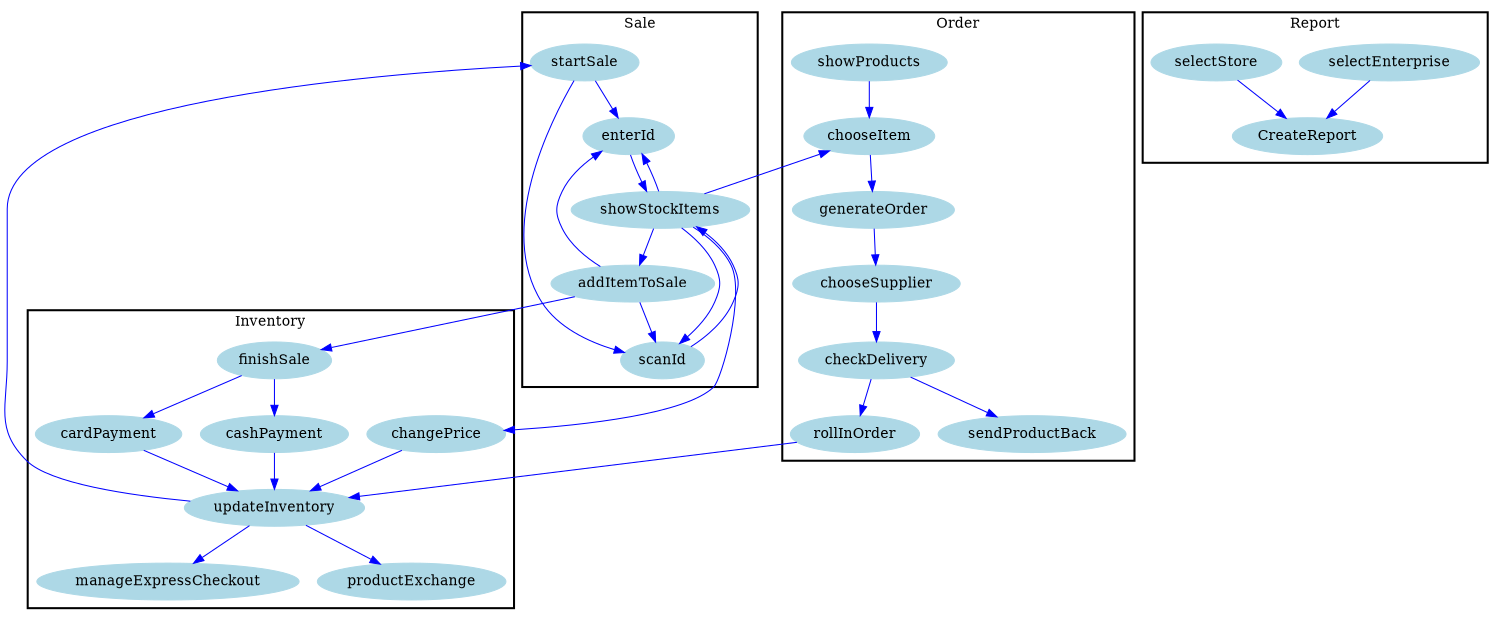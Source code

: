 /* ------------------------------------------------------------ */
/* created with bunch v3 */
/* Objective Function value = 1.0*/
/* ------------------------------------------------------------ */

digraph G {
size= "10,10";
rotate = 0;
subgraph cluster0 {
label = "Inventory";
color = black;
style = bold;

"changePrice"[label="changePrice",shape=ellipse,color=lightblue,fontcolor=black,style=filled];
"manageExpressCheckout"[label="manageExpressCheckout",shape=ellipse,color=lightblue,fontcolor=black,style=filled];
"productExchange"[label="productExchange",shape=ellipse,color=lightblue,fontcolor=black,style=filled];
"updateInventory"[label="updateInventory",shape=ellipse,color=lightblue,fontcolor=black,style=filled];
"cardPayment"[label="cardPayment",shape=ellipse,color=lightblue,fontcolor=black,style=filled];
"cashPayment"[label="cashPayment",shape=ellipse,color=lightblue,fontcolor=black,style=filled];
"finishSale"[label="finishSale",shape=ellipse,color=lightblue,fontcolor=black,style=filled];
}
subgraph cluster1 {
label = "Report";
color = black;
style = bold;

"selectEnterprise"[label="selectEnterprise",shape=ellipse,color=lightblue,fontcolor=black,style=filled];
"selectStore"[label="selectStore",shape=ellipse,color=lightblue,fontcolor=black,style=filled];
"CreateReport"[label="CreateReport",shape=ellipse,color=lightblue,fontcolor=black,style=filled];
}
subgraph cluster2 {
label = "Sale";
color = black;
style = bold;

"enterId"[label="enterId",shape=ellipse,color=lightblue,fontcolor=black,style=filled];
"showStockItems"[label="showStockItems",shape=ellipse,color=lightblue,fontcolor=black,style=filled];
"addItemToSale"[label="addItemToSale",shape=ellipse,color=lightblue,fontcolor=black,style=filled];
"startSale"[label="startSale",shape=ellipse,color=lightblue,fontcolor=black,style=filled];
"scanId"[label="scanId",shape=ellipse,color=lightblue,fontcolor=black,style=filled];
}
subgraph cluster3 {
label = "Order";
color = black;
style = bold;

"showProducts"[label="showProducts",shape=ellipse,color=lightblue,fontcolor=black,style=filled];
"chooseItem"[label="chooseItem",shape=ellipse,color=lightblue,fontcolor=black,style=filled];
"rollInOrder"[label="rollInOrder",shape=ellipse,color=lightblue,fontcolor=black,style=filled];
"sendProductBack"[label="sendProductBack",shape=ellipse,color=lightblue,fontcolor=black,style=filled];
"checkDelivery"[label="checkDelivery",shape=ellipse,color=lightblue,fontcolor=black,style=filled];
"chooseSupplier"[label="chooseSupplier",shape=ellipse,color=lightblue,fontcolor=black,style=filled];
"generateOrder"[label="generateOrder",shape=ellipse,color=lightblue,fontcolor=black,style=filled];
}
"updateInventory" -> "manageExpressCheckout" [color=blue,font=6];
"updateInventory" -> "startSale" [color=blue,font=6];
"updateInventory" -> "productExchange" [color=blue,font=6];
"showStockItems" -> "addItemToSale" [color=blue,font=6];
"showStockItems" -> "scanId" [color=blue,font=6];
"showStockItems" -> "changePrice" [color=blue,font=6];
"showStockItems" -> "enterId" [color=blue,font=6];
"showStockItems" -> "chooseItem" [color=blue,font=6];
"scanId" -> "showStockItems" [color=blue,font=6];
"finishSale" -> "cashPayment" [color=blue,font=6];
"finishSale" -> "cardPayment" [color=blue,font=6];
"chooseItem" -> "generateOrder" [color=blue,font=6];
"enterId" -> "showStockItems" [color=blue,font=6];
"rollInOrder" -> "updateInventory" [color=blue,font=6];
"showProducts" -> "chooseItem" [color=blue,font=6];
"cardPayment" -> "updateInventory" [color=blue,font=6];
"checkDelivery" -> "sendProductBack" [color=blue,font=6];
"checkDelivery" -> "rollInOrder" [color=blue,font=6];
"addItemToSale" -> "finishSale" [color=blue,font=6];
"addItemToSale" -> "scanId" [color=blue,font=6];
"addItemToSale" -> "enterId" [color=blue,font=6];
"selectStore" -> "CreateReport" [color=blue,font=6];
"startSale" -> "scanId" [color=blue,font=6];
"startSale" -> "enterId" [color=blue,font=6];
"selectEnterprise" -> "CreateReport" [color=blue,font=6];
"generateOrder" -> "chooseSupplier" [color=blue,font=6];
"changePrice" -> "updateInventory" [color=blue,font=6];
"cashPayment" -> "updateInventory" [color=blue,font=6];
"chooseSupplier" -> "checkDelivery" [color=blue,font=6];
}
